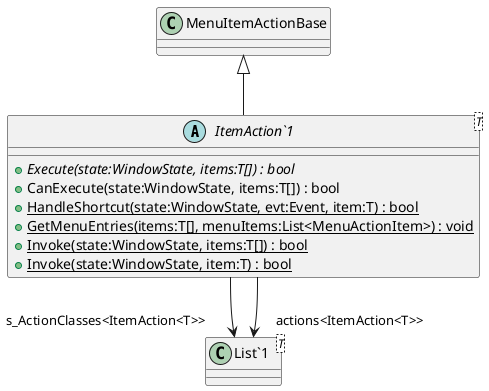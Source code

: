 @startuml
abstract class "ItemAction`1"<T> {
    + {abstract} Execute(state:WindowState, items:T[]) : bool
    + CanExecute(state:WindowState, items:T[]) : bool
    + {static} HandleShortcut(state:WindowState, evt:Event, item:T) : bool
    + {static} GetMenuEntries(items:T[], menuItems:List<MenuActionItem>) : void
    + {static} Invoke(state:WindowState, items:T[]) : bool
    + {static} Invoke(state:WindowState, item:T) : bool
}
class "List`1"<T> {
}
MenuItemActionBase <|-- "ItemAction`1"
"ItemAction`1" --> "s_ActionClasses<ItemAction<T>>" "List`1"
"ItemAction`1" --> "actions<ItemAction<T>>" "List`1"
@enduml
